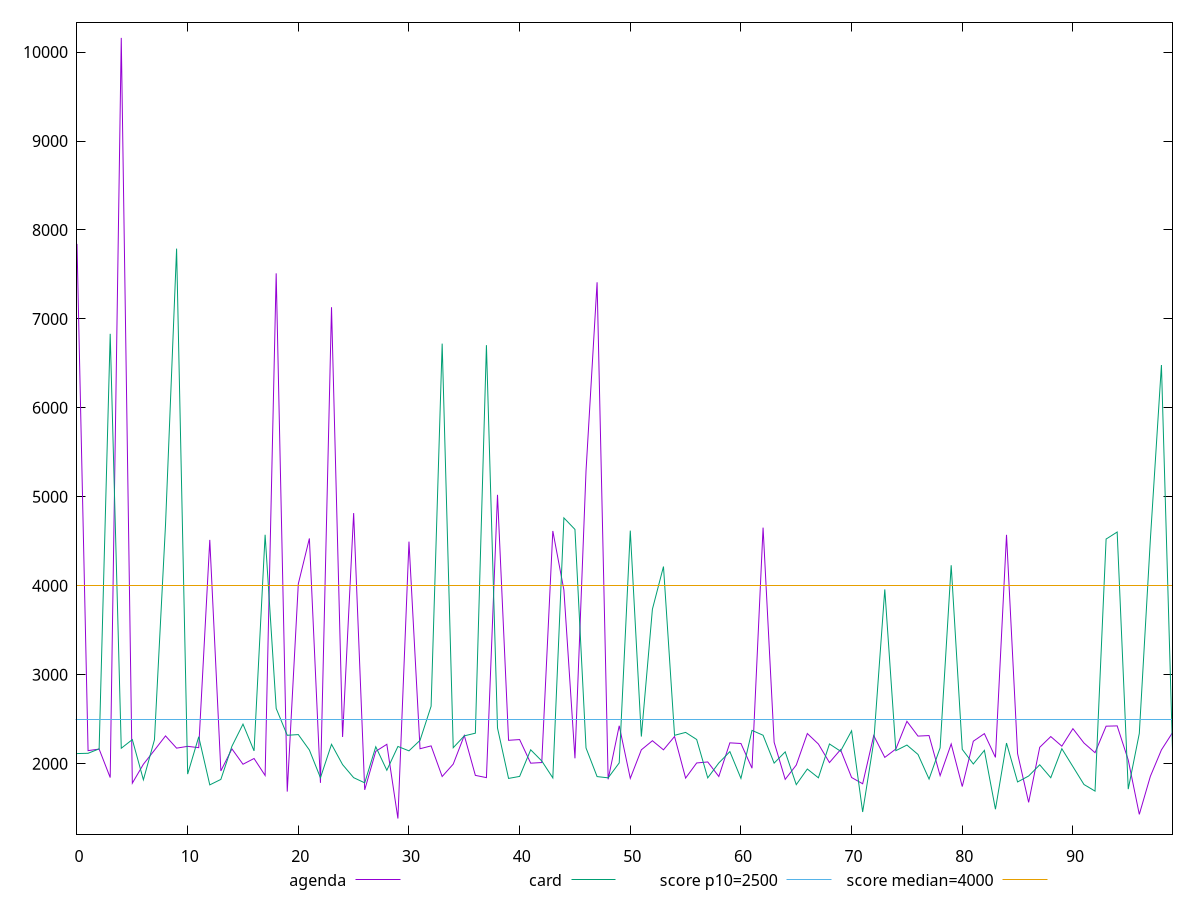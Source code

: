 reset

$agenda <<EOF
0 7843.148999999999
1 2146.3680000000004
2 2163.6820000000002
3 1843.6299999999999
4 10159.043500000002
5 1780.575
6 1993.4420000000005
7 2151.136
8 2311.892
9 2174.2960000000003
10 2194.6840000000007
11 2179.5519999999997
12 4515.235
13 1917.9
14 2166.044000000001
15 1993.36
16 2058.016
17 1867.1639999999998
18 7511.817999999999
19 1685.6599999999999
20 4021.1355000000003
21 4531.923
22 1783.908
23 7131.521500000001
24 2300.1299999999997
25 4817.028999999999
26 1705.368
27 2138.456
28 2217.4579999999996
29 1383.1580000000001
30 4496.152
31 2167.8039999999996
32 2199.7279999999996
33 1855.5618
34 1994.8379999999997
35 2316.7279999999996
36 1868.2559999999999
37 1842.8740000000003
38 5022.02
39 2262.5648
40 2270.72
41 2005.2039999999997
42 2012.4759999999997
43 4615.734
44 3952.4
45 2060.21
46 5291.164
47 7411.904000000002
48 1824.114
49 2426.1439999999993
50 1834.7639999999997
51 2155.4416
52 2257.5904000000005
53 2155.4248000000002
54 2305.3166999999994
55 1837.6919999999998
56 2007.8235
57 2019.0679999999998
58 1855.7939999999999
59 2233.915
60 2226.6679999999997
61 1948.6635
62 4653.739
63 2240.4
64 1823.5860000000002
65 1984.2859999999996
66 2338.5029999999997
67 2220.5200000000004
68 2012.377
69 2157.2670000000003
70 1844.4180000000001
71 1773.808
72 2315.6397
73 2070.388
74 2164.7999999999997
75 2476.0485
76 2309.836
77 2315.7470000000003
78 1865.205
79 2221.2776
80 1742.8269999999998
81 2252.244
82 2337.474
83 2070.451
84 4572.280999999999
85 2112.822
86 1564.512
87 2183.68
88 2304.4856
89 2196.5519999999997
90 2393.4115
91 2232.076
92 2123.275
93 2421.3016000000007
94 2424.5600000000004
95 2040.885
96 1429.7600000000002
97 1857.774
98 2154.832
99 2348.328
EOF

$card <<EOF
0 2113.4395
1 2116.4854999999993
2 2166.239
3 6832.349
4 2173.208
5 2270.256
6 1818.4319999999998
7 2268.5654999999997
8 4687.822
9 7790.185999999999
10 1882.5369999999996
11 2302.294
12 1761.4044999999996
13 1822.7659999999998
14 2195.4719999999998
15 2444.2780000000002
16 2143.272
17 4573.065500000001
18 2620.7195
19 2318.9256000000005
20 2326.8309999999997
21 2153.464
22 1841.5439999999999
23 2217.5119999999997
24 1989.4199999999998
25 1842.516
26 1784.4040000000002
27 2189.944
28 1925.7024
29 2193.184
30 2143.952
31 2262.2349999999997
32 2645.3785
33 6722.4839999999995
34 2179.1784000000002
35 2312.3550000000005
36 2342.5760000000005
37 6705.028
38 2400.952
39 1833.9359999999997
40 1856.5254
41 2155.8160000000003
42 2030.1239999999998
43 1839.6840000000002
44 4762.875
45 4633.152
46 2176.4439999999995
47 1854.5970000000002
48 1840.462
49 2008.44
50 4619.393999999999
51 2304.8424
52 3736.556
53 4215.943
54 2318.6050000000005
55 2351.272
56 2271.544
57 1840.074
58 2007.64
59 2135.609
60 1834.022
61 2373.87
62 2319.328
63 2006.07
64 2132.558
65 1764.089
66 1939.626
67 1840.9860000000003
68 2221.52
69 2139.976
70 2369.217
71 1456.6919999999998
72 2244.7664000000004
73 3958.618
74 2146.0480000000002
75 2209.1120000000005
76 2103.687
77 1826.9759999999997
78 2177.5905000000002
79 4230.5019999999995
80 2160.704
81 1996.0860000000002
82 2149.456
83 1487.1211999999998
84 2231.492
85 1794.2640000000001
86 1860.9674999999997
87 1987.1629999999998
88 1841.8439999999998
89 2167.764
91 1765.536
92 1691.3505
93 4525.2080000000005
94 4604.012500000001
95 1713.692
96 2339.76
97 4520.165999999999
98 6481.421
99 2158.2983999999997
EOF

set key outside below
set xrange [0:99]
set yrange [1207.64029:10334.561210000002]
set trange [1207.64029:10334.561210000002]
set terminal svg size 640, 520 enhanced background rgb 'white'
set output "report/report_00029_2021-02-24T13-36-40.390Z/largest-contentful-paint/comparison/line/1_vs_2.svg"

plot $agenda title "agenda" with line, \
     $card title "card" with line, \
     2500 title "score p10=2500", \
     4000 title "score median=4000"

reset
